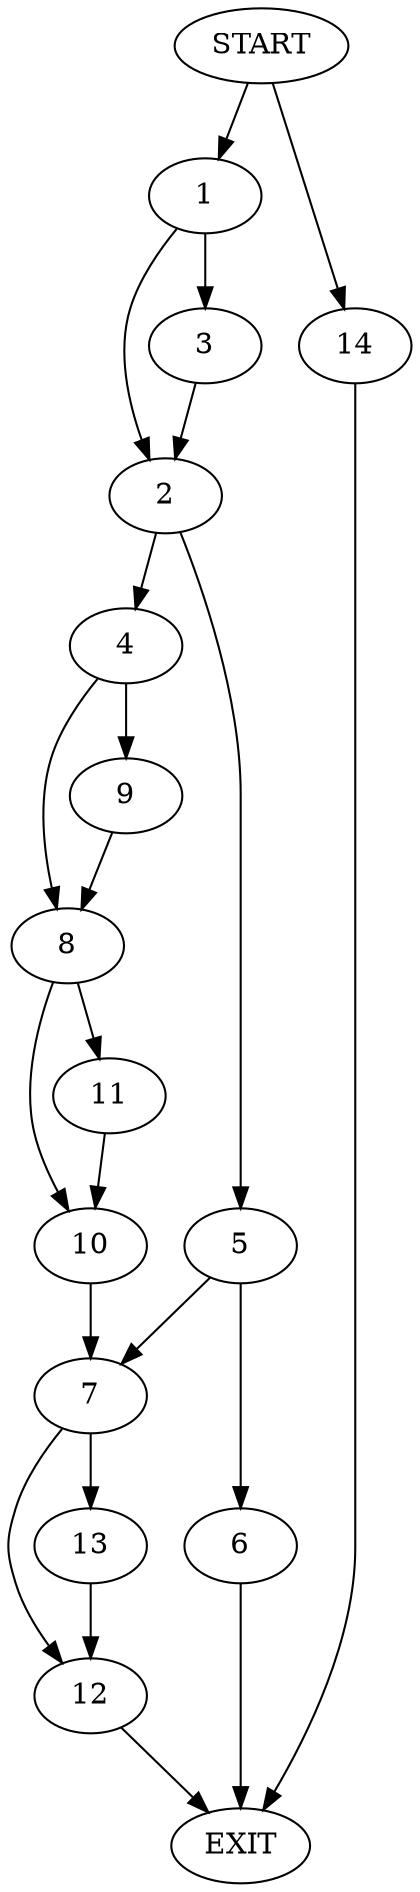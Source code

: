 digraph {
0 [label="START"]
15 [label="EXIT"]
0 -> 1
1 -> 2
1 -> 3
2 -> 4
2 -> 5
3 -> 2
5 -> 6
5 -> 7
4 -> 8
4 -> 9
8 -> 10
8 -> 11
9 -> 8
11 -> 10
10 -> 7
7 -> 12
7 -> 13
6 -> 15
12 -> 15
13 -> 12
0 -> 14
14 -> 15
}
